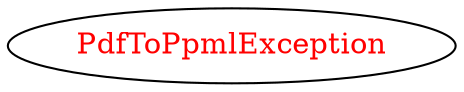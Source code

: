 digraph dependencyGraph {
 concentrate=true;
 ranksep="2.0";
 rankdir="LR"; 
 splines="ortho";
"PdfToPpmlException" [fontcolor="red"];
}